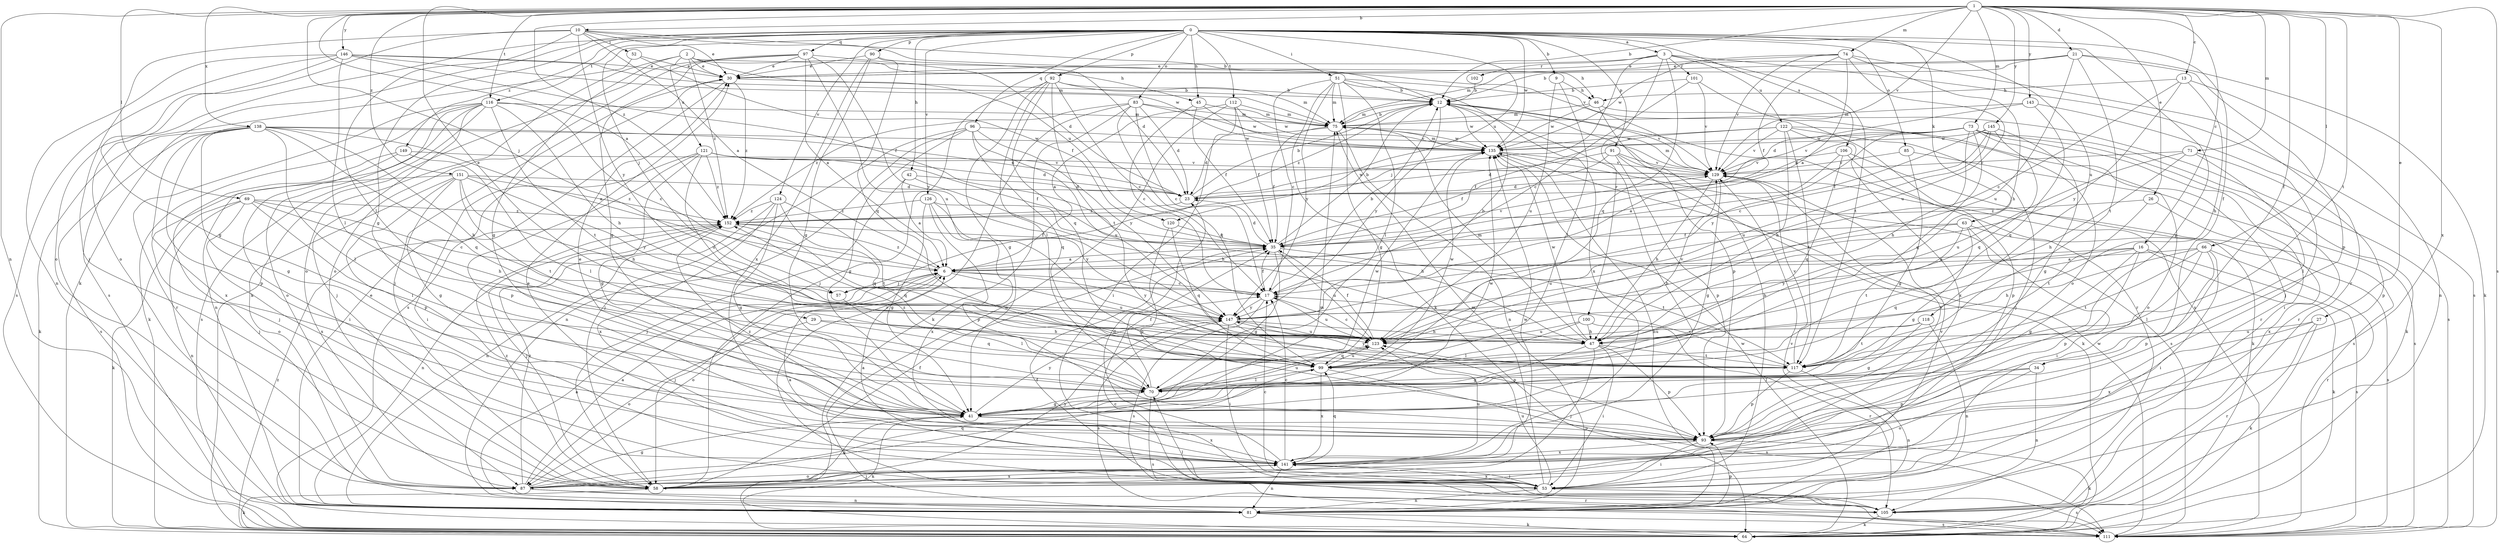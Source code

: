 strict digraph  {
0;
1;
2;
3;
6;
9;
10;
12;
13;
16;
17;
21;
23;
26;
27;
29;
30;
34;
35;
41;
42;
45;
46;
47;
51;
52;
53;
57;
58;
63;
64;
66;
69;
70;
71;
73;
74;
75;
81;
83;
85;
87;
90;
91;
92;
93;
96;
97;
99;
100;
101;
102;
105;
106;
111;
112;
116;
117;
118;
120;
121;
122;
123;
124;
126;
129;
135;
138;
141;
143;
145;
146;
147;
149;
151;
152;
0 -> 3  [label=a];
0 -> 9  [label=b];
0 -> 34  [label=f];
0 -> 41  [label=g];
0 -> 42  [label=h];
0 -> 45  [label=h];
0 -> 51  [label=i];
0 -> 57  [label=j];
0 -> 63  [label=k];
0 -> 64  [label=k];
0 -> 83  [label=o];
0 -> 85  [label=o];
0 -> 87  [label=o];
0 -> 90  [label=p];
0 -> 91  [label=p];
0 -> 92  [label=p];
0 -> 93  [label=p];
0 -> 96  [label=q];
0 -> 97  [label=q];
0 -> 106  [label=s];
0 -> 112  [label=t];
0 -> 116  [label=t];
0 -> 118  [label=u];
0 -> 120  [label=u];
0 -> 124  [label=v];
0 -> 126  [label=v];
0 -> 135  [label=w];
0 -> 149  [label=z];
1 -> 6  [label=a];
1 -> 10  [label=b];
1 -> 12  [label=b];
1 -> 13  [label=c];
1 -> 16  [label=c];
1 -> 21  [label=d];
1 -> 26  [label=e];
1 -> 27  [label=e];
1 -> 29  [label=e];
1 -> 34  [label=f];
1 -> 57  [label=j];
1 -> 66  [label=l];
1 -> 69  [label=l];
1 -> 71  [label=m];
1 -> 73  [label=m];
1 -> 74  [label=m];
1 -> 81  [label=n];
1 -> 111  [label=s];
1 -> 116  [label=t];
1 -> 117  [label=t];
1 -> 129  [label=v];
1 -> 138  [label=x];
1 -> 141  [label=x];
1 -> 143  [label=y];
1 -> 145  [label=y];
1 -> 146  [label=y];
1 -> 151  [label=z];
1 -> 152  [label=z];
2 -> 30  [label=e];
2 -> 41  [label=g];
2 -> 45  [label=h];
2 -> 46  [label=h];
2 -> 87  [label=o];
2 -> 120  [label=u];
2 -> 121  [label=u];
2 -> 152  [label=z];
3 -> 30  [label=e];
3 -> 57  [label=j];
3 -> 99  [label=q];
3 -> 100  [label=r];
3 -> 101  [label=r];
3 -> 102  [label=r];
3 -> 111  [label=s];
3 -> 117  [label=t];
3 -> 122  [label=u];
6 -> 17  [label=c];
6 -> 57  [label=j];
6 -> 58  [label=j];
6 -> 87  [label=o];
6 -> 123  [label=u];
6 -> 147  [label=y];
6 -> 152  [label=z];
9 -> 46  [label=h];
9 -> 70  [label=l];
9 -> 123  [label=u];
10 -> 6  [label=a];
10 -> 12  [label=b];
10 -> 30  [label=e];
10 -> 52  [label=i];
10 -> 58  [label=j];
10 -> 70  [label=l];
10 -> 87  [label=o];
10 -> 129  [label=v];
10 -> 147  [label=y];
12 -> 75  [label=m];
12 -> 105  [label=r];
12 -> 129  [label=v];
12 -> 135  [label=w];
12 -> 147  [label=y];
12 -> 152  [label=z];
13 -> 17  [label=c];
13 -> 46  [label=h];
13 -> 47  [label=h];
13 -> 81  [label=n];
13 -> 147  [label=y];
16 -> 6  [label=a];
16 -> 41  [label=g];
16 -> 64  [label=k];
16 -> 93  [label=p];
16 -> 99  [label=q];
16 -> 111  [label=s];
16 -> 147  [label=y];
17 -> 12  [label=b];
17 -> 35  [label=f];
17 -> 111  [label=s];
17 -> 123  [label=u];
17 -> 147  [label=y];
21 -> 12  [label=b];
21 -> 30  [label=e];
21 -> 64  [label=k];
21 -> 75  [label=m];
21 -> 93  [label=p];
21 -> 117  [label=t];
21 -> 123  [label=u];
23 -> 12  [label=b];
23 -> 135  [label=w];
23 -> 152  [label=z];
26 -> 117  [label=t];
26 -> 141  [label=x];
26 -> 152  [label=z];
27 -> 64  [label=k];
27 -> 105  [label=r];
27 -> 123  [label=u];
27 -> 141  [label=x];
29 -> 47  [label=h];
29 -> 87  [label=o];
29 -> 99  [label=q];
30 -> 12  [label=b];
30 -> 58  [label=j];
30 -> 111  [label=s];
30 -> 152  [label=z];
34 -> 70  [label=l];
34 -> 81  [label=n];
34 -> 87  [label=o];
34 -> 93  [label=p];
35 -> 6  [label=a];
35 -> 12  [label=b];
35 -> 23  [label=d];
35 -> 41  [label=g];
35 -> 117  [label=t];
35 -> 123  [label=u];
35 -> 129  [label=v];
41 -> 64  [label=k];
41 -> 93  [label=p];
41 -> 135  [label=w];
41 -> 141  [label=x];
41 -> 147  [label=y];
42 -> 6  [label=a];
42 -> 23  [label=d];
42 -> 47  [label=h];
42 -> 58  [label=j];
45 -> 17  [label=c];
45 -> 35  [label=f];
45 -> 75  [label=m];
45 -> 135  [label=w];
46 -> 75  [label=m];
46 -> 93  [label=p];
46 -> 111  [label=s];
46 -> 135  [label=w];
47 -> 41  [label=g];
47 -> 53  [label=i];
47 -> 58  [label=j];
47 -> 75  [label=m];
47 -> 93  [label=p];
47 -> 117  [label=t];
47 -> 129  [label=v];
47 -> 135  [label=w];
51 -> 12  [label=b];
51 -> 17  [label=c];
51 -> 41  [label=g];
51 -> 64  [label=k];
51 -> 70  [label=l];
51 -> 75  [label=m];
51 -> 111  [label=s];
51 -> 141  [label=x];
51 -> 147  [label=y];
52 -> 30  [label=e];
52 -> 35  [label=f];
52 -> 111  [label=s];
53 -> 6  [label=a];
53 -> 12  [label=b];
53 -> 17  [label=c];
53 -> 30  [label=e];
53 -> 75  [label=m];
53 -> 81  [label=n];
53 -> 111  [label=s];
53 -> 123  [label=u];
53 -> 129  [label=v];
53 -> 141  [label=x];
57 -> 70  [label=l];
58 -> 35  [label=f];
58 -> 41  [label=g];
58 -> 64  [label=k];
58 -> 135  [label=w];
58 -> 141  [label=x];
58 -> 147  [label=y];
58 -> 152  [label=z];
63 -> 35  [label=f];
63 -> 41  [label=g];
63 -> 53  [label=i];
63 -> 111  [label=s];
63 -> 117  [label=t];
63 -> 123  [label=u];
64 -> 135  [label=w];
64 -> 152  [label=z];
66 -> 6  [label=a];
66 -> 47  [label=h];
66 -> 53  [label=i];
66 -> 70  [label=l];
66 -> 93  [label=p];
66 -> 105  [label=r];
66 -> 117  [label=t];
69 -> 17  [label=c];
69 -> 47  [label=h];
69 -> 64  [label=k];
69 -> 70  [label=l];
69 -> 81  [label=n];
69 -> 141  [label=x];
69 -> 152  [label=z];
70 -> 35  [label=f];
70 -> 41  [label=g];
70 -> 111  [label=s];
70 -> 123  [label=u];
70 -> 135  [label=w];
70 -> 152  [label=z];
71 -> 47  [label=h];
71 -> 70  [label=l];
71 -> 93  [label=p];
71 -> 123  [label=u];
71 -> 129  [label=v];
73 -> 23  [label=d];
73 -> 47  [label=h];
73 -> 53  [label=i];
73 -> 64  [label=k];
73 -> 87  [label=o];
73 -> 99  [label=q];
73 -> 105  [label=r];
73 -> 129  [label=v];
73 -> 135  [label=w];
73 -> 147  [label=y];
74 -> 6  [label=a];
74 -> 30  [label=e];
74 -> 35  [label=f];
74 -> 47  [label=h];
74 -> 105  [label=r];
74 -> 123  [label=u];
74 -> 129  [label=v];
74 -> 135  [label=w];
75 -> 12  [label=b];
75 -> 23  [label=d];
75 -> 35  [label=f];
75 -> 81  [label=n];
75 -> 135  [label=w];
81 -> 30  [label=e];
81 -> 64  [label=k];
81 -> 93  [label=p];
81 -> 111  [label=s];
81 -> 129  [label=v];
83 -> 17  [label=c];
83 -> 23  [label=d];
83 -> 64  [label=k];
83 -> 75  [label=m];
83 -> 99  [label=q];
83 -> 105  [label=r];
83 -> 129  [label=v];
83 -> 152  [label=z];
85 -> 41  [label=g];
85 -> 111  [label=s];
85 -> 129  [label=v];
87 -> 6  [label=a];
87 -> 41  [label=g];
87 -> 75  [label=m];
87 -> 81  [label=n];
87 -> 99  [label=q];
87 -> 105  [label=r];
87 -> 152  [label=z];
90 -> 23  [label=d];
90 -> 30  [label=e];
90 -> 41  [label=g];
90 -> 99  [label=q];
90 -> 141  [label=x];
91 -> 23  [label=d];
91 -> 35  [label=f];
91 -> 64  [label=k];
91 -> 93  [label=p];
91 -> 111  [label=s];
91 -> 129  [label=v];
92 -> 12  [label=b];
92 -> 17  [label=c];
92 -> 41  [label=g];
92 -> 58  [label=j];
92 -> 70  [label=l];
92 -> 75  [label=m];
92 -> 99  [label=q];
92 -> 117  [label=t];
93 -> 30  [label=e];
93 -> 53  [label=i];
93 -> 64  [label=k];
93 -> 129  [label=v];
93 -> 141  [label=x];
93 -> 152  [label=z];
96 -> 41  [label=g];
96 -> 58  [label=j];
96 -> 81  [label=n];
96 -> 99  [label=q];
96 -> 123  [label=u];
96 -> 135  [label=w];
96 -> 147  [label=y];
97 -> 6  [label=a];
97 -> 23  [label=d];
97 -> 30  [label=e];
97 -> 41  [label=g];
97 -> 64  [label=k];
97 -> 87  [label=o];
97 -> 123  [label=u];
97 -> 147  [label=y];
99 -> 70  [label=l];
99 -> 111  [label=s];
99 -> 123  [label=u];
99 -> 135  [label=w];
99 -> 141  [label=x];
100 -> 47  [label=h];
100 -> 70  [label=l];
100 -> 105  [label=r];
100 -> 123  [label=u];
101 -> 12  [label=b];
101 -> 17  [label=c];
101 -> 87  [label=o];
101 -> 129  [label=v];
102 -> 12  [label=b];
105 -> 6  [label=a];
105 -> 17  [label=c];
105 -> 35  [label=f];
105 -> 64  [label=k];
105 -> 70  [label=l];
106 -> 6  [label=a];
106 -> 64  [label=k];
106 -> 93  [label=p];
106 -> 99  [label=q];
106 -> 129  [label=v];
111 -> 135  [label=w];
112 -> 6  [label=a];
112 -> 35  [label=f];
112 -> 53  [label=i];
112 -> 75  [label=m];
112 -> 81  [label=n];
112 -> 135  [label=w];
116 -> 17  [label=c];
116 -> 47  [label=h];
116 -> 58  [label=j];
116 -> 64  [label=k];
116 -> 75  [label=m];
116 -> 81  [label=n];
116 -> 87  [label=o];
116 -> 105  [label=r];
116 -> 111  [label=s];
116 -> 117  [label=t];
117 -> 17  [label=c];
117 -> 81  [label=n];
117 -> 93  [label=p];
117 -> 129  [label=v];
117 -> 147  [label=y];
118 -> 41  [label=g];
118 -> 81  [label=n];
118 -> 117  [label=t];
118 -> 123  [label=u];
120 -> 35  [label=f];
120 -> 93  [label=p];
120 -> 99  [label=q];
121 -> 23  [label=d];
121 -> 35  [label=f];
121 -> 41  [label=g];
121 -> 53  [label=i];
121 -> 93  [label=p];
121 -> 123  [label=u];
121 -> 129  [label=v];
121 -> 152  [label=z];
122 -> 35  [label=f];
122 -> 47  [label=h];
122 -> 58  [label=j];
122 -> 105  [label=r];
122 -> 117  [label=t];
122 -> 129  [label=v];
122 -> 135  [label=w];
122 -> 141  [label=x];
123 -> 17  [label=c];
123 -> 35  [label=f];
123 -> 99  [label=q];
124 -> 41  [label=g];
124 -> 81  [label=n];
124 -> 99  [label=q];
124 -> 117  [label=t];
124 -> 141  [label=x];
124 -> 152  [label=z];
126 -> 41  [label=g];
126 -> 47  [label=h];
126 -> 93  [label=p];
126 -> 141  [label=x];
126 -> 147  [label=y];
126 -> 152  [label=z];
129 -> 23  [label=d];
129 -> 41  [label=g];
129 -> 47  [label=h];
129 -> 75  [label=m];
135 -> 75  [label=m];
135 -> 81  [label=n];
135 -> 111  [label=s];
135 -> 129  [label=v];
138 -> 6  [label=a];
138 -> 23  [label=d];
138 -> 41  [label=g];
138 -> 47  [label=h];
138 -> 64  [label=k];
138 -> 70  [label=l];
138 -> 93  [label=p];
138 -> 99  [label=q];
138 -> 111  [label=s];
138 -> 135  [label=w];
138 -> 141  [label=x];
141 -> 6  [label=a];
141 -> 12  [label=b];
141 -> 17  [label=c];
141 -> 23  [label=d];
141 -> 53  [label=i];
141 -> 58  [label=j];
141 -> 81  [label=n];
141 -> 87  [label=o];
141 -> 99  [label=q];
141 -> 123  [label=u];
143 -> 23  [label=d];
143 -> 58  [label=j];
143 -> 75  [label=m];
143 -> 99  [label=q];
145 -> 17  [label=c];
145 -> 35  [label=f];
145 -> 41  [label=g];
145 -> 99  [label=q];
145 -> 123  [label=u];
145 -> 135  [label=w];
146 -> 30  [label=e];
146 -> 35  [label=f];
146 -> 41  [label=g];
146 -> 70  [label=l];
146 -> 75  [label=m];
146 -> 81  [label=n];
146 -> 111  [label=s];
146 -> 135  [label=w];
147 -> 12  [label=b];
147 -> 47  [label=h];
147 -> 53  [label=i];
147 -> 93  [label=p];
147 -> 111  [label=s];
147 -> 123  [label=u];
149 -> 53  [label=i];
149 -> 58  [label=j];
149 -> 70  [label=l];
149 -> 129  [label=v];
151 -> 23  [label=d];
151 -> 41  [label=g];
151 -> 47  [label=h];
151 -> 58  [label=j];
151 -> 87  [label=o];
151 -> 93  [label=p];
151 -> 117  [label=t];
151 -> 147  [label=y];
151 -> 152  [label=z];
152 -> 35  [label=f];
152 -> 58  [label=j];
152 -> 81  [label=n];
152 -> 99  [label=q];
}
